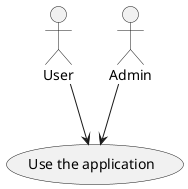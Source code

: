 @startuml "test.puml"
:User: --> (Use)
:Admin: --> (Use)

"Test" as (Use)
"Use the application" as (Use)
@enduml